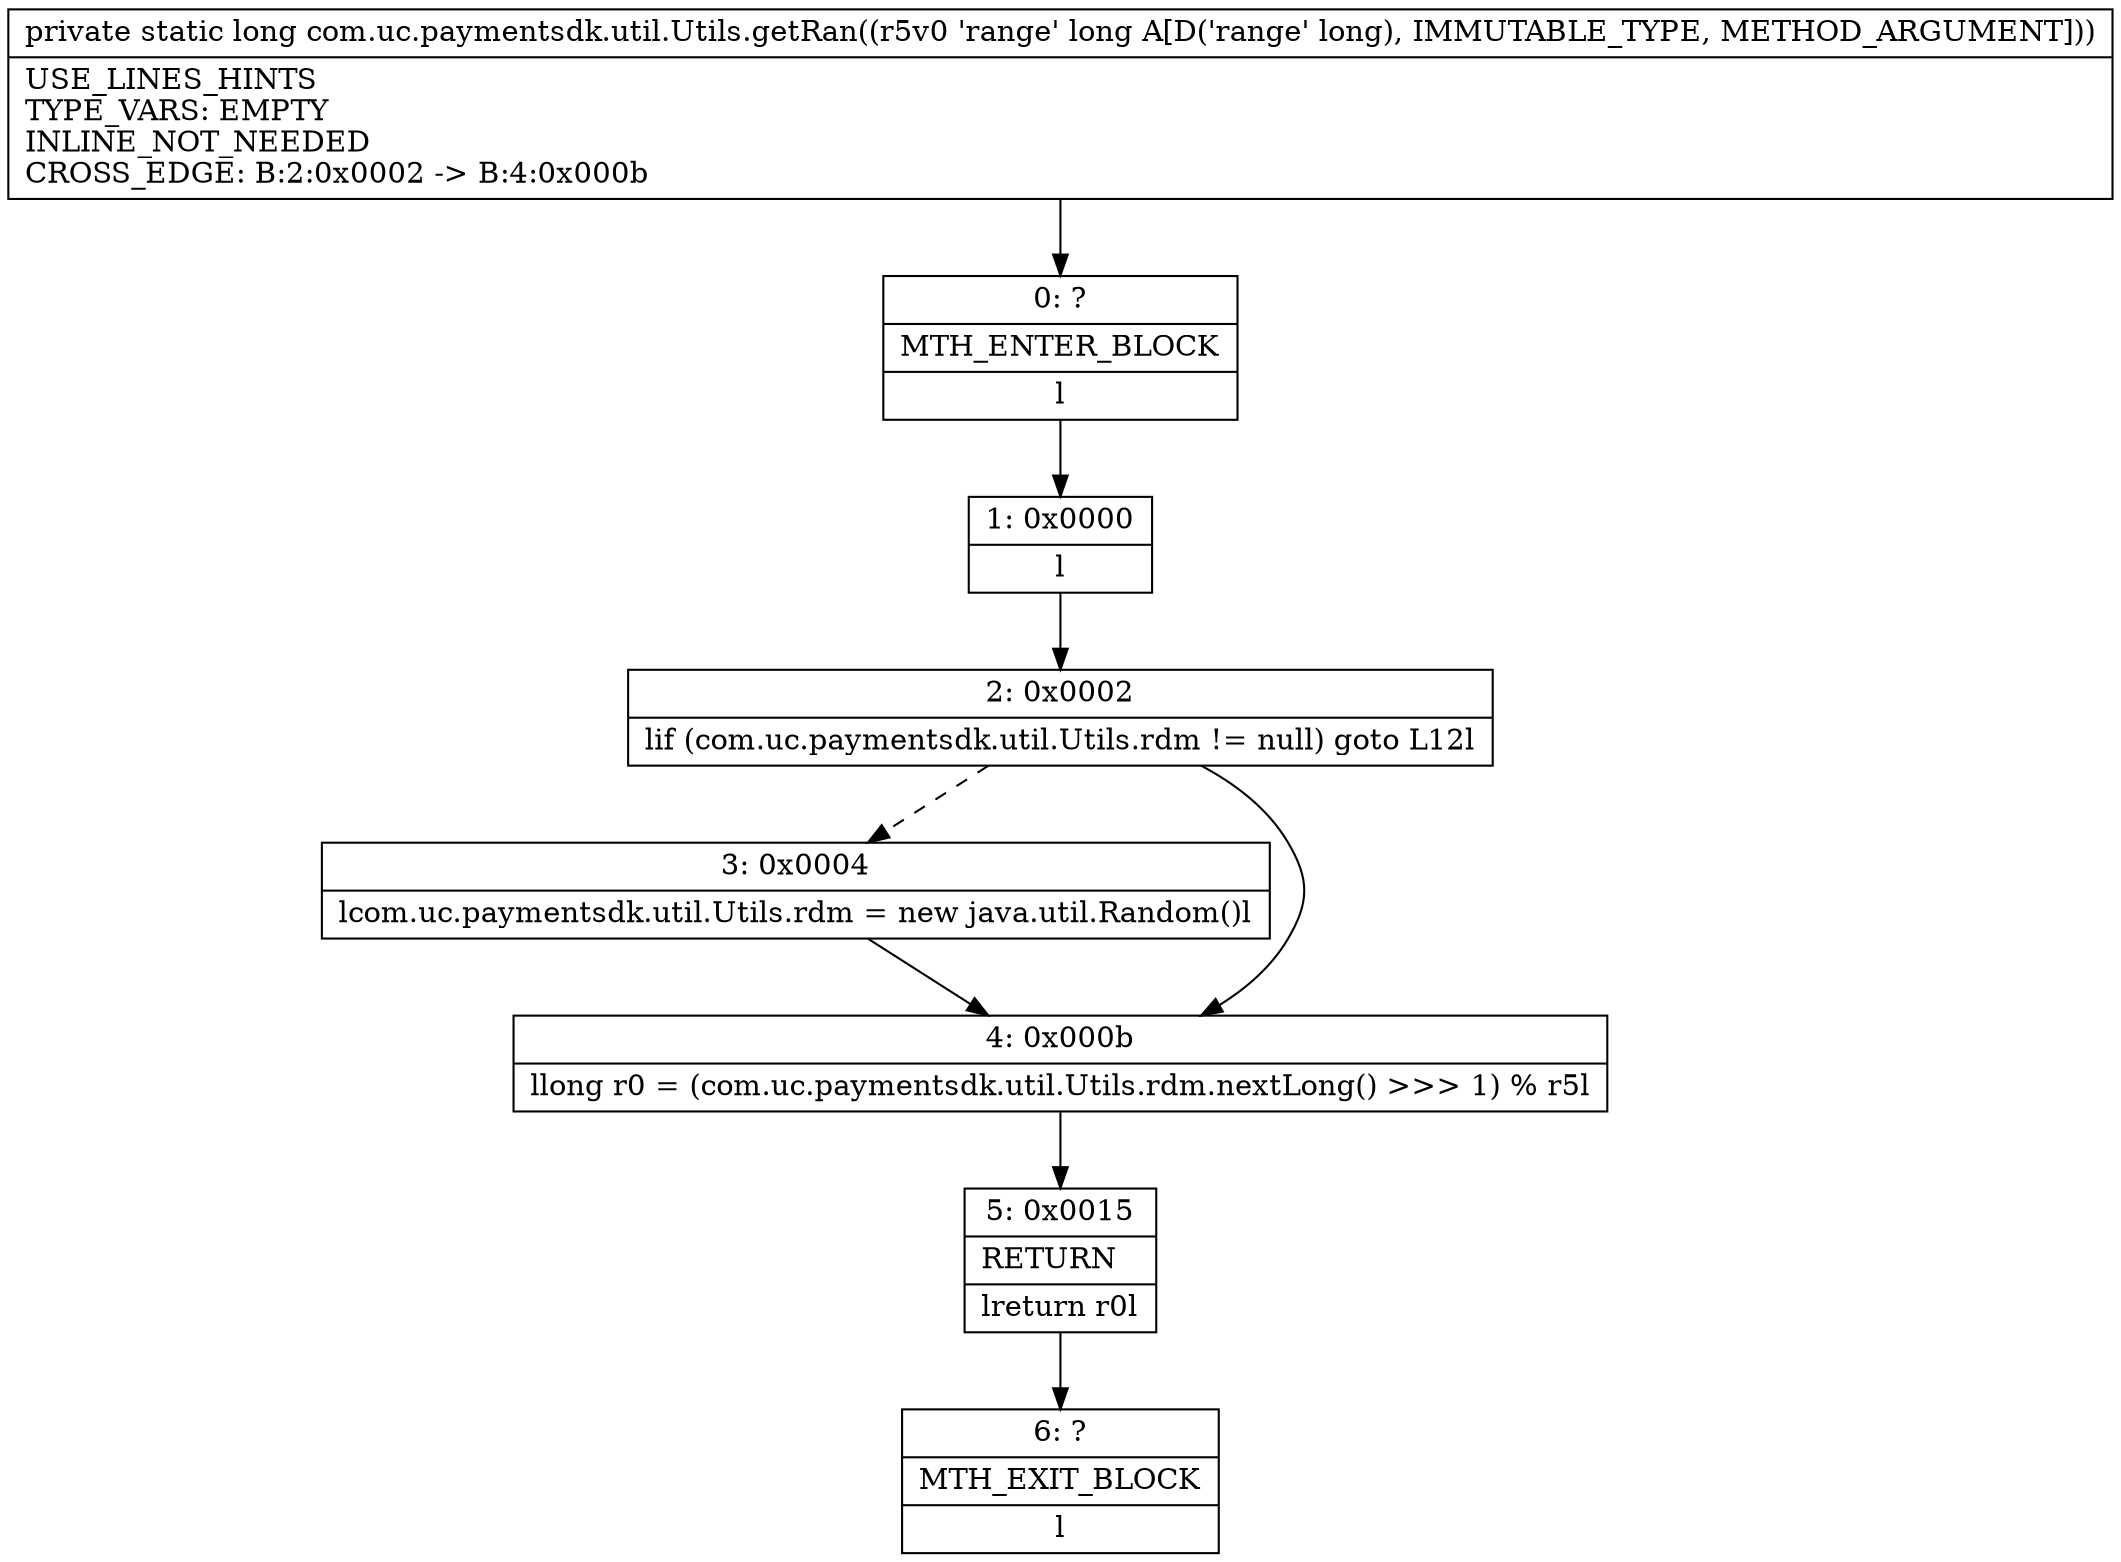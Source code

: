 digraph "CFG forcom.uc.paymentsdk.util.Utils.getRan(J)J" {
Node_0 [shape=record,label="{0\:\ ?|MTH_ENTER_BLOCK\l|l}"];
Node_1 [shape=record,label="{1\:\ 0x0000|l}"];
Node_2 [shape=record,label="{2\:\ 0x0002|lif (com.uc.paymentsdk.util.Utils.rdm != null) goto L12l}"];
Node_3 [shape=record,label="{3\:\ 0x0004|lcom.uc.paymentsdk.util.Utils.rdm = new java.util.Random()l}"];
Node_4 [shape=record,label="{4\:\ 0x000b|llong r0 = (com.uc.paymentsdk.util.Utils.rdm.nextLong() \>\>\> 1) % r5l}"];
Node_5 [shape=record,label="{5\:\ 0x0015|RETURN\l|lreturn r0l}"];
Node_6 [shape=record,label="{6\:\ ?|MTH_EXIT_BLOCK\l|l}"];
MethodNode[shape=record,label="{private static long com.uc.paymentsdk.util.Utils.getRan((r5v0 'range' long A[D('range' long), IMMUTABLE_TYPE, METHOD_ARGUMENT]))  | USE_LINES_HINTS\lTYPE_VARS: EMPTY\lINLINE_NOT_NEEDED\lCROSS_EDGE: B:2:0x0002 \-\> B:4:0x000b\l}"];
MethodNode -> Node_0;
Node_0 -> Node_1;
Node_1 -> Node_2;
Node_2 -> Node_3[style=dashed];
Node_2 -> Node_4;
Node_3 -> Node_4;
Node_4 -> Node_5;
Node_5 -> Node_6;
}

